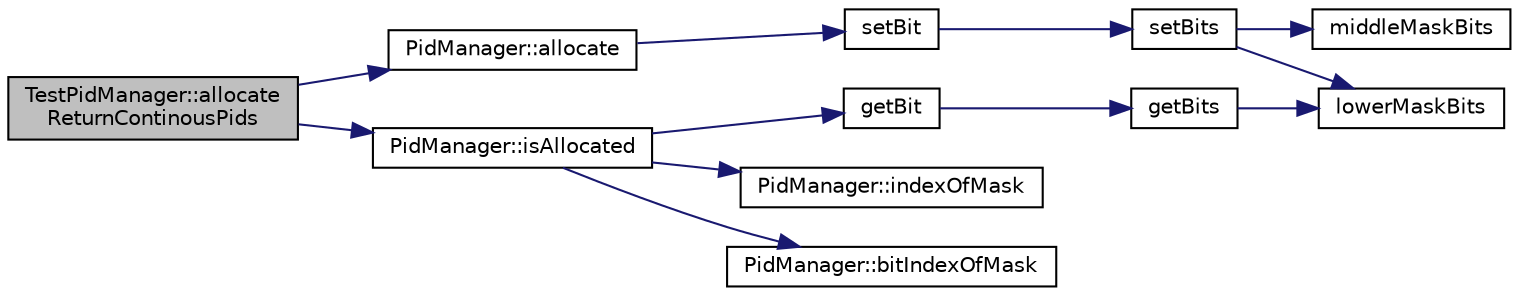 digraph "TestPidManager::allocateReturnContinousPids"
{
  edge [fontname="Helvetica",fontsize="10",labelfontname="Helvetica",labelfontsize="10"];
  node [fontname="Helvetica",fontsize="10",shape=record];
  rankdir="LR";
  Node9 [label="TestPidManager::allocate\lReturnContinousPids",height=0.2,width=0.4,color="black", fillcolor="grey75", style="filled", fontcolor="black"];
  Node9 -> Node10 [color="midnightblue",fontsize="10",style="solid",fontname="Helvetica"];
  Node10 [label="PidManager::allocate",height=0.2,width=0.4,color="black", fillcolor="white", style="filled",URL="$d3/d77/class_pid_manager.html#a581cb9d0b10047702684d157301f0cd5"];
  Node10 -> Node11 [color="midnightblue",fontsize="10",style="solid",fontname="Helvetica"];
  Node11 [label="setBit",height=0.2,width=0.4,color="black", fillcolor="white", style="filled",URL="$d6/d93/generic__util_8h.html#aff4c776861e2f020cd23574941008015"];
  Node11 -> Node12 [color="midnightblue",fontsize="10",style="solid",fontname="Helvetica"];
  Node12 [label="setBits",height=0.2,width=0.4,color="black", fillcolor="white", style="filled",URL="$d6/d93/generic__util_8h.html#a41cd600b56ee27df75b2d0cdb4e18d48"];
  Node12 -> Node13 [color="midnightblue",fontsize="10",style="solid",fontname="Helvetica"];
  Node13 [label="middleMaskBits",height=0.2,width=0.4,color="black", fillcolor="white", style="filled",URL="$d6/d93/generic__util_8h.html#af2f94c964a407f35297f94dcd4e7cd1d"];
  Node12 -> Node14 [color="midnightblue",fontsize="10",style="solid",fontname="Helvetica"];
  Node14 [label="lowerMaskBits",height=0.2,width=0.4,color="black", fillcolor="white", style="filled",URL="$d6/d93/generic__util_8h.html#a3d31e60307c16bf71c379876cc217b62"];
  Node9 -> Node15 [color="midnightblue",fontsize="10",style="solid",fontname="Helvetica"];
  Node15 [label="PidManager::isAllocated",height=0.2,width=0.4,color="black", fillcolor="white", style="filled",URL="$d3/d77/class_pid_manager.html#af82912ee5cdd3838fb9835d54c1c5d78"];
  Node15 -> Node16 [color="midnightblue",fontsize="10",style="solid",fontname="Helvetica"];
  Node16 [label="getBit",height=0.2,width=0.4,color="black", fillcolor="white", style="filled",URL="$d6/d93/generic__util_8h.html#a94d318548d61ae9415c02f7b231a4eed"];
  Node16 -> Node17 [color="midnightblue",fontsize="10",style="solid",fontname="Helvetica"];
  Node17 [label="getBits",height=0.2,width=0.4,color="black", fillcolor="white", style="filled",URL="$d6/d93/generic__util_8h.html#ad3eca599f2c56e3c38b1cfdbd9eba440"];
  Node17 -> Node14 [color="midnightblue",fontsize="10",style="solid",fontname="Helvetica"];
  Node15 -> Node18 [color="midnightblue",fontsize="10",style="solid",fontname="Helvetica"];
  Node18 [label="PidManager::indexOfMask",height=0.2,width=0.4,color="black", fillcolor="white", style="filled",URL="$d3/d77/class_pid_manager.html#a0d66440cc0e36b9cbc63f6a7e6e3ff74"];
  Node15 -> Node19 [color="midnightblue",fontsize="10",style="solid",fontname="Helvetica"];
  Node19 [label="PidManager::bitIndexOfMask",height=0.2,width=0.4,color="black", fillcolor="white", style="filled",URL="$d3/d77/class_pid_manager.html#ae59c208e98f7ee4f916fc4c2cbd0f6ad"];
}
